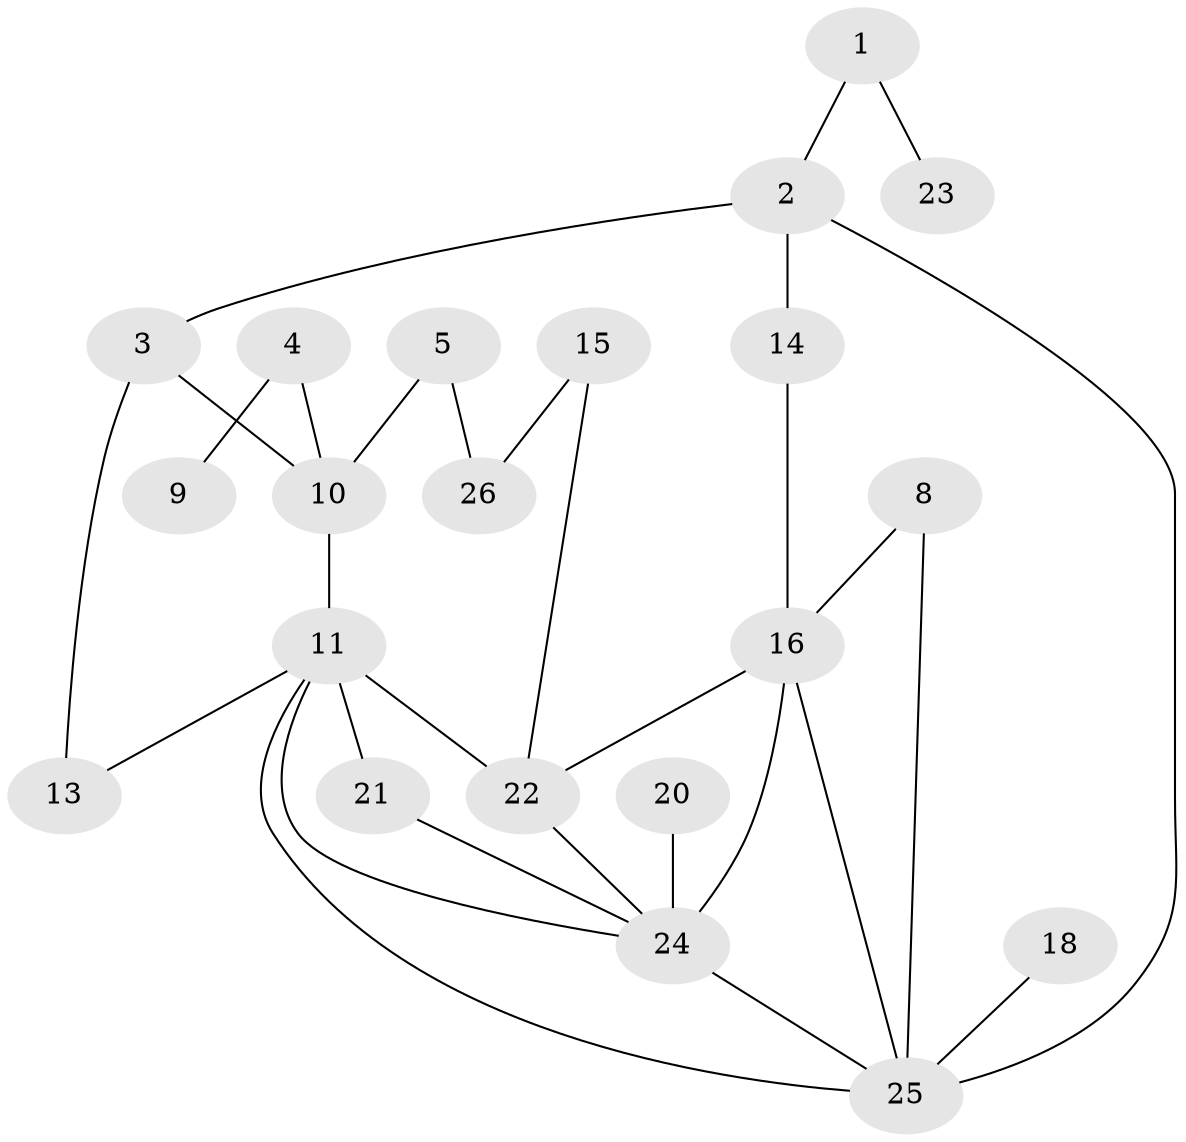// original degree distribution, {3: 0.17647058823529413, 5: 0.058823529411764705, 2: 0.21568627450980393, 1: 0.35294117647058826, 4: 0.09803921568627451, 0: 0.058823529411764705, 6: 0.0392156862745098}
// Generated by graph-tools (version 1.1) at 2025/00/03/09/25 03:00:47]
// undirected, 21 vertices, 30 edges
graph export_dot {
graph [start="1"]
  node [color=gray90,style=filled];
  1;
  2;
  3;
  4;
  5;
  8;
  9;
  10;
  11;
  13;
  14;
  15;
  16;
  18;
  20;
  21;
  22;
  23;
  24;
  25;
  26;
  1 -- 2 [weight=1.0];
  1 -- 23 [weight=1.0];
  2 -- 3 [weight=1.0];
  2 -- 14 [weight=1.0];
  2 -- 25 [weight=1.0];
  3 -- 10 [weight=1.0];
  3 -- 13 [weight=1.0];
  4 -- 9 [weight=1.0];
  4 -- 10 [weight=1.0];
  5 -- 10 [weight=1.0];
  5 -- 26 [weight=1.0];
  8 -- 16 [weight=1.0];
  8 -- 25 [weight=1.0];
  10 -- 11 [weight=1.0];
  11 -- 13 [weight=1.0];
  11 -- 21 [weight=2.0];
  11 -- 22 [weight=1.0];
  11 -- 24 [weight=1.0];
  11 -- 25 [weight=1.0];
  14 -- 16 [weight=1.0];
  15 -- 22 [weight=1.0];
  15 -- 26 [weight=1.0];
  16 -- 22 [weight=1.0];
  16 -- 24 [weight=2.0];
  16 -- 25 [weight=1.0];
  18 -- 25 [weight=1.0];
  20 -- 24 [weight=1.0];
  21 -- 24 [weight=1.0];
  22 -- 24 [weight=1.0];
  24 -- 25 [weight=1.0];
}
